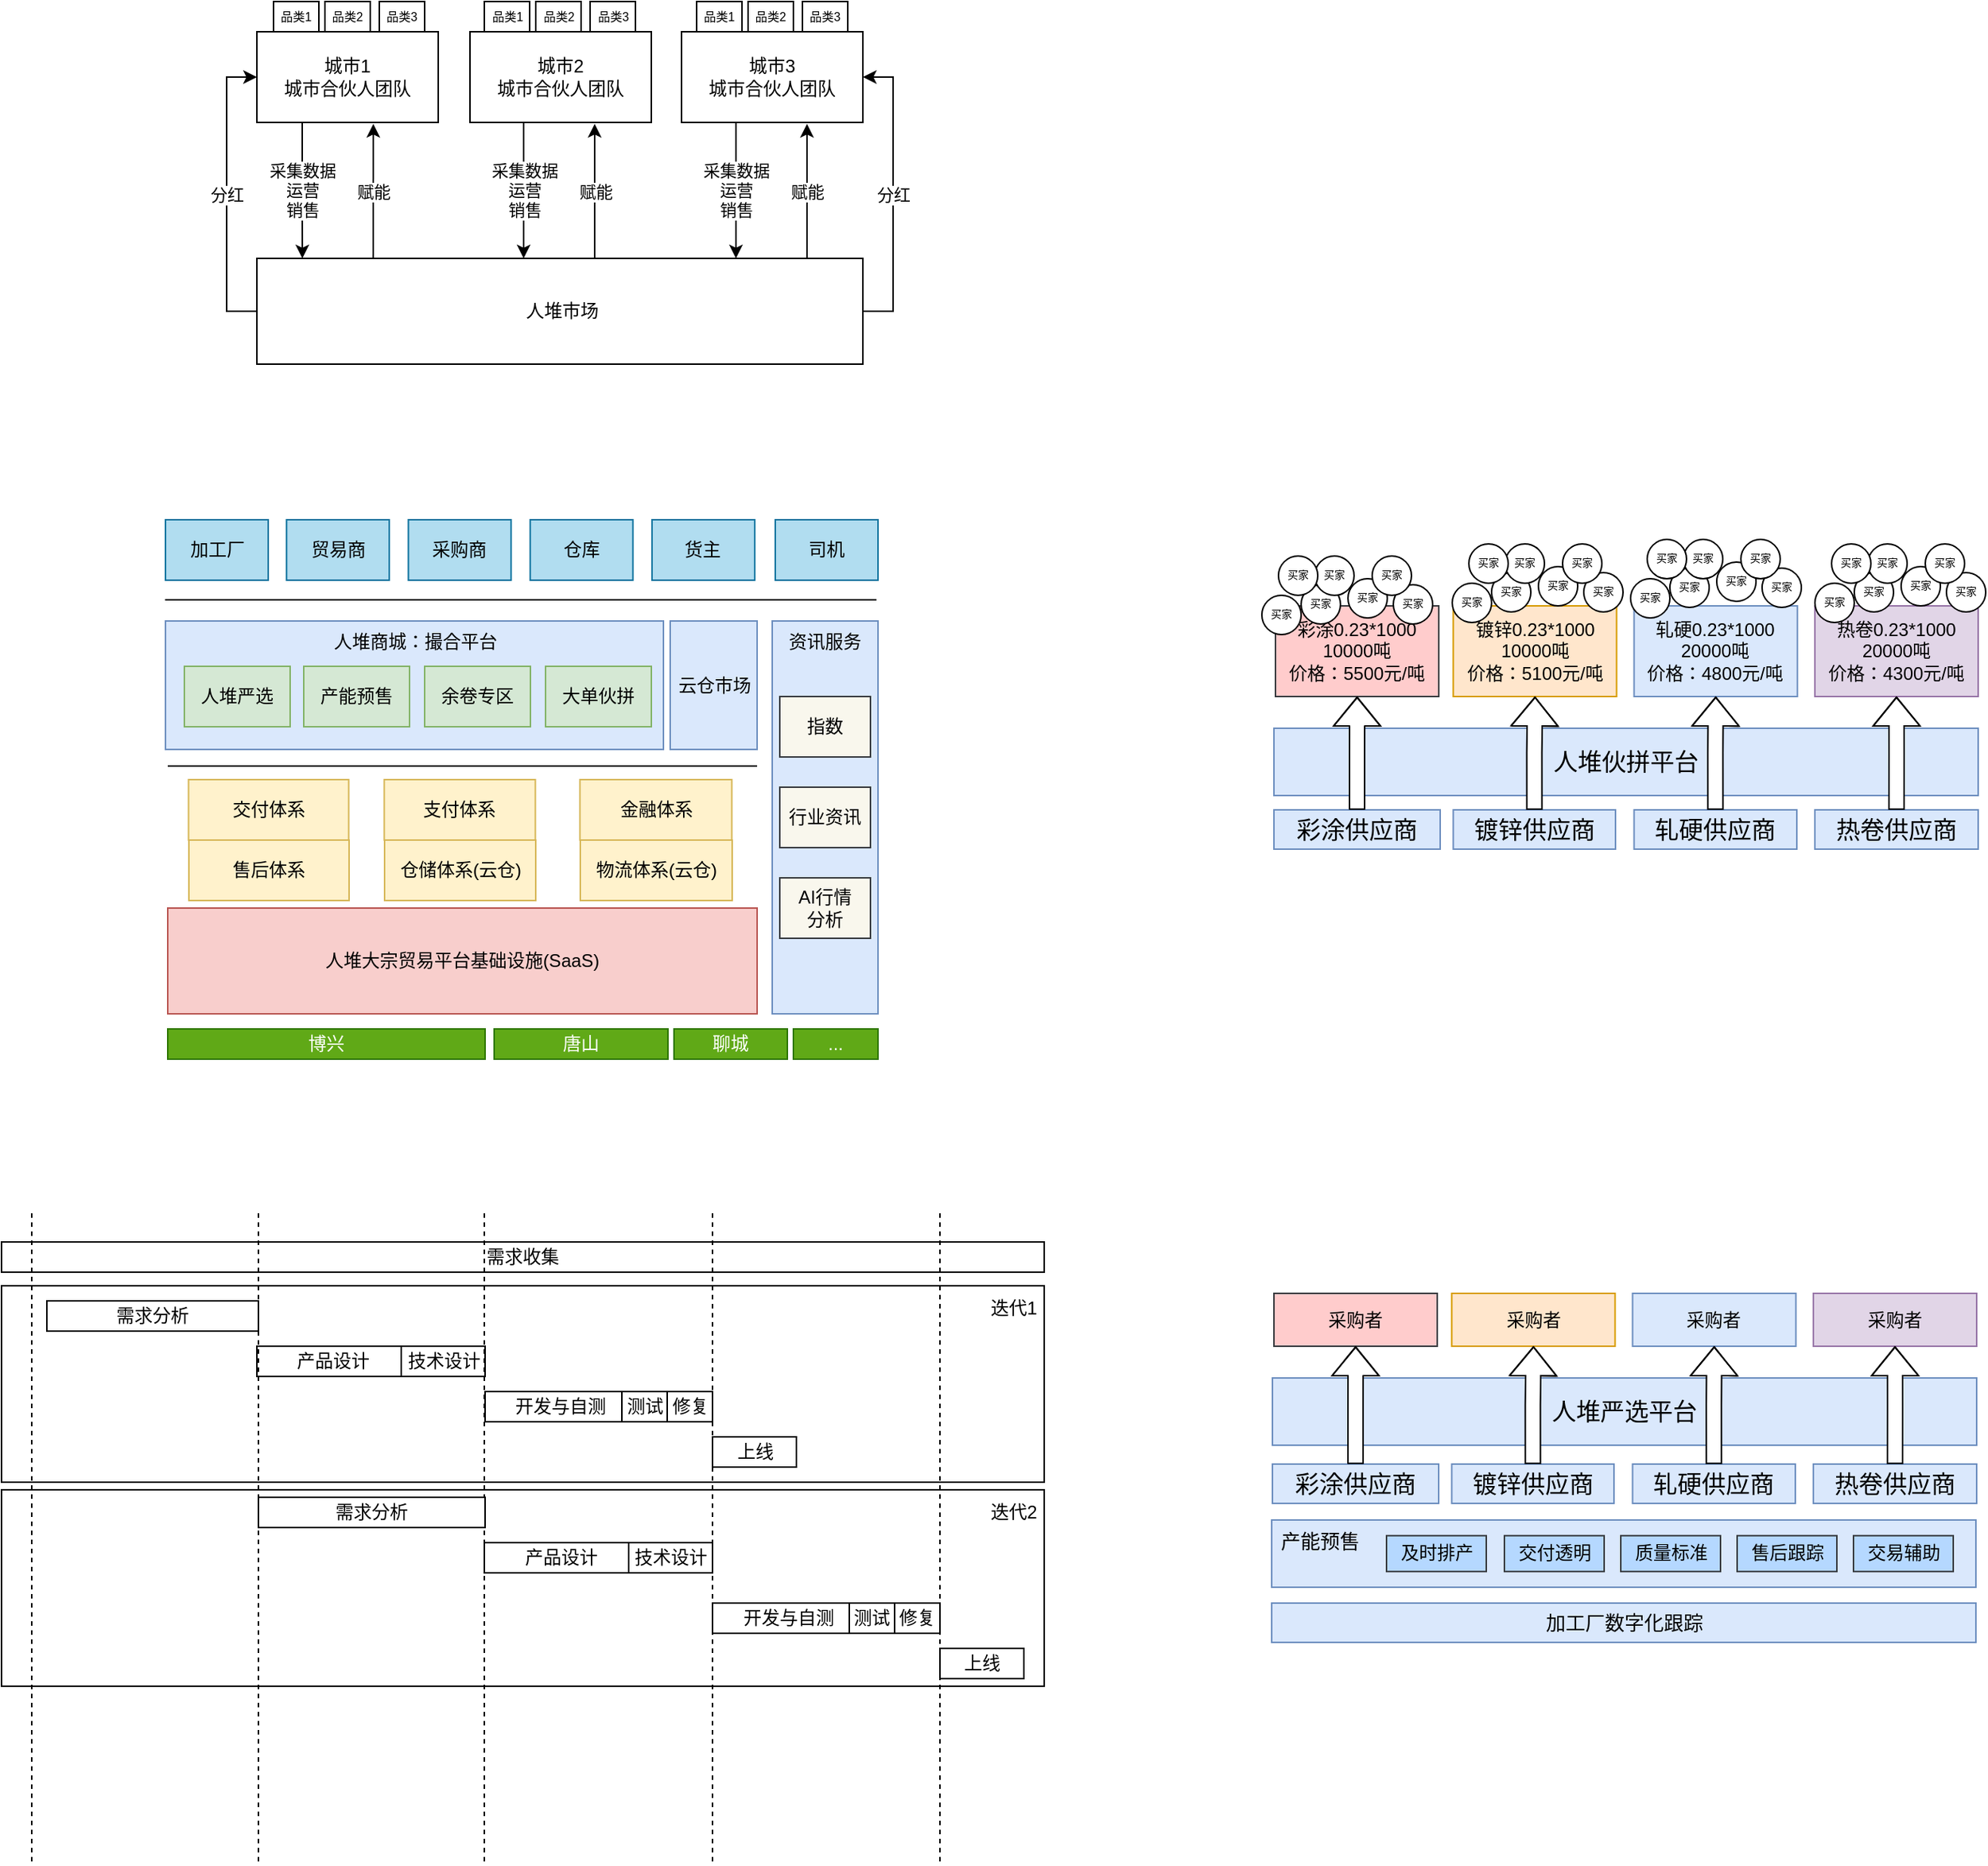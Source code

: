 <mxfile version="22.1.4" type="github">
  <diagram name="第 1 页" id="o3PVMyQYU3f04DB7Cl9n">
    <mxGraphModel dx="586" dy="386" grid="0" gridSize="10" guides="1" tooltips="1" connect="1" arrows="1" fold="1" page="1" pageScale="1" pageWidth="827" pageHeight="1169" math="0" shadow="0">
      <root>
        <mxCell id="0" />
        <mxCell id="1" parent="0" />
        <mxCell id="vTWUh_w_JrEUObplxuor-55" value="" style="group" parent="1" vertex="1" connectable="0">
          <mxGeometry x="30" y="1055" width="700" height="130" as="geometry" />
        </mxCell>
        <mxCell id="vTWUh_w_JrEUObplxuor-56" value="" style="rounded=0;whiteSpace=wrap;html=1;shadow=0;" parent="vTWUh_w_JrEUObplxuor-55" vertex="1">
          <mxGeometry width="690" height="130" as="geometry" />
        </mxCell>
        <mxCell id="vTWUh_w_JrEUObplxuor-57" value="迭代2" style="text;html=1;strokeColor=none;fillColor=none;align=center;verticalAlign=middle;whiteSpace=wrap;rounded=0;" parent="vTWUh_w_JrEUObplxuor-55" vertex="1">
          <mxGeometry x="640" width="60" height="30" as="geometry" />
        </mxCell>
        <mxCell id="vTWUh_w_JrEUObplxuor-50" value="" style="group" parent="1" vertex="1" connectable="0">
          <mxGeometry x="30" y="920" width="700" height="130" as="geometry" />
        </mxCell>
        <mxCell id="vTWUh_w_JrEUObplxuor-48" value="" style="rounded=0;whiteSpace=wrap;html=1;shadow=0;" parent="vTWUh_w_JrEUObplxuor-50" vertex="1">
          <mxGeometry width="690" height="130" as="geometry" />
        </mxCell>
        <mxCell id="vTWUh_w_JrEUObplxuor-49" value="迭代1" style="text;html=1;strokeColor=none;fillColor=none;align=center;verticalAlign=middle;whiteSpace=wrap;rounded=0;" parent="vTWUh_w_JrEUObplxuor-50" vertex="1">
          <mxGeometry x="640" width="60" height="30" as="geometry" />
        </mxCell>
        <mxCell id="vTWUh_w_JrEUObplxuor-17" value="人堆商城：撮合平台" style="rounded=0;whiteSpace=wrap;html=1;verticalAlign=top;fillColor=#dae8fc;strokeColor=#6c8ebf;" parent="1" vertex="1">
          <mxGeometry x="138.5" y="480" width="329.5" height="85" as="geometry" />
        </mxCell>
        <mxCell id="vW-7oB2XDiz9553LDADk-12" value="分红" style="edgeStyle=orthogonalEdgeStyle;rounded=0;orthogonalLoop=1;jettySize=auto;html=1;exitX=1;exitY=0.5;exitDx=0;exitDy=0;entryX=1;entryY=0.5;entryDx=0;entryDy=0;" parent="1" source="vW-7oB2XDiz9553LDADk-1" target="vW-7oB2XDiz9553LDADk-4" edge="1">
          <mxGeometry relative="1" as="geometry" />
        </mxCell>
        <mxCell id="vW-7oB2XDiz9553LDADk-13" value="分红" style="edgeStyle=orthogonalEdgeStyle;rounded=0;orthogonalLoop=1;jettySize=auto;html=1;exitX=0;exitY=0.5;exitDx=0;exitDy=0;entryX=0;entryY=0.5;entryDx=0;entryDy=0;" parent="1" source="vW-7oB2XDiz9553LDADk-1" target="vW-7oB2XDiz9553LDADk-2" edge="1">
          <mxGeometry relative="1" as="geometry" />
        </mxCell>
        <mxCell id="vW-7oB2XDiz9553LDADk-1" value="&amp;nbsp;人堆市场" style="rounded=0;whiteSpace=wrap;html=1;" parent="1" vertex="1">
          <mxGeometry x="199" y="240" width="401" height="70" as="geometry" />
        </mxCell>
        <mxCell id="vW-7oB2XDiz9553LDADk-2" value="城市1&lt;br&gt;城市合伙人团队" style="rounded=0;whiteSpace=wrap;html=1;" parent="1" vertex="1">
          <mxGeometry x="199" y="90" width="120" height="60" as="geometry" />
        </mxCell>
        <mxCell id="vW-7oB2XDiz9553LDADk-3" value="城市2&lt;br&gt;城市合伙人团队" style="rounded=0;whiteSpace=wrap;html=1;" parent="1" vertex="1">
          <mxGeometry x="340" y="90" width="120" height="60" as="geometry" />
        </mxCell>
        <mxCell id="vW-7oB2XDiz9553LDADk-4" value="城市3&lt;br&gt;城市合伙人团队" style="rounded=0;whiteSpace=wrap;html=1;" parent="1" vertex="1">
          <mxGeometry x="480" y="90" width="120" height="60" as="geometry" />
        </mxCell>
        <mxCell id="vW-7oB2XDiz9553LDADk-5" value="采集数据&lt;br&gt;运营&lt;br&gt;销售" style="edgeStyle=orthogonalEdgeStyle;rounded=0;orthogonalLoop=1;jettySize=auto;html=1;exitX=0.25;exitY=1;exitDx=0;exitDy=0;entryX=0.075;entryY=0;entryDx=0;entryDy=0;entryPerimeter=0;" parent="1" source="vW-7oB2XDiz9553LDADk-2" target="vW-7oB2XDiz9553LDADk-1" edge="1">
          <mxGeometry relative="1" as="geometry" />
        </mxCell>
        <mxCell id="vW-7oB2XDiz9553LDADk-7" value="赋能" style="edgeStyle=orthogonalEdgeStyle;rounded=0;orthogonalLoop=1;jettySize=auto;html=1;exitX=0.192;exitY=0;exitDx=0;exitDy=0;entryX=0.642;entryY=1.017;entryDx=0;entryDy=0;entryPerimeter=0;exitPerimeter=0;" parent="1" source="vW-7oB2XDiz9553LDADk-1" target="vW-7oB2XDiz9553LDADk-2" edge="1">
          <mxGeometry relative="1" as="geometry" />
        </mxCell>
        <mxCell id="vW-7oB2XDiz9553LDADk-8" value="赋能" style="edgeStyle=orthogonalEdgeStyle;rounded=0;orthogonalLoop=1;jettySize=auto;html=1;exitX=0.192;exitY=0;exitDx=0;exitDy=0;entryX=0.642;entryY=1.017;entryDx=0;entryDy=0;entryPerimeter=0;exitPerimeter=0;" parent="1" edge="1">
          <mxGeometry relative="1" as="geometry">
            <mxPoint x="422.5" y="240" as="sourcePoint" />
            <mxPoint x="422.5" y="151" as="targetPoint" />
          </mxGeometry>
        </mxCell>
        <mxCell id="vW-7oB2XDiz9553LDADk-9" value="采集数据&lt;br&gt;运营&lt;br&gt;销售" style="edgeStyle=orthogonalEdgeStyle;rounded=0;orthogonalLoop=1;jettySize=auto;html=1;exitX=0.25;exitY=1;exitDx=0;exitDy=0;entryX=0.075;entryY=0;entryDx=0;entryDy=0;entryPerimeter=0;" parent="1" edge="1">
          <mxGeometry relative="1" as="geometry">
            <mxPoint x="375.5" y="150" as="sourcePoint" />
            <mxPoint x="375.5" y="240" as="targetPoint" />
          </mxGeometry>
        </mxCell>
        <mxCell id="vW-7oB2XDiz9553LDADk-10" value="赋能" style="edgeStyle=orthogonalEdgeStyle;rounded=0;orthogonalLoop=1;jettySize=auto;html=1;exitX=0.192;exitY=0;exitDx=0;exitDy=0;entryX=0.642;entryY=1.017;entryDx=0;entryDy=0;entryPerimeter=0;exitPerimeter=0;" parent="1" edge="1">
          <mxGeometry relative="1" as="geometry">
            <mxPoint x="563" y="240" as="sourcePoint" />
            <mxPoint x="563" y="151" as="targetPoint" />
          </mxGeometry>
        </mxCell>
        <mxCell id="vW-7oB2XDiz9553LDADk-11" value="采集数据&lt;br&gt;运营&lt;br&gt;销售" style="edgeStyle=orthogonalEdgeStyle;rounded=0;orthogonalLoop=1;jettySize=auto;html=1;exitX=0.25;exitY=1;exitDx=0;exitDy=0;entryX=0.075;entryY=0;entryDx=0;entryDy=0;entryPerimeter=0;" parent="1" edge="1">
          <mxGeometry relative="1" as="geometry">
            <mxPoint x="516" y="150" as="sourcePoint" />
            <mxPoint x="516" y="240" as="targetPoint" />
          </mxGeometry>
        </mxCell>
        <mxCell id="vW-7oB2XDiz9553LDADk-14" value="品类1" style="rounded=0;whiteSpace=wrap;html=1;fontSize=8;" parent="1" vertex="1">
          <mxGeometry x="210" y="70" width="30" height="20" as="geometry" />
        </mxCell>
        <mxCell id="vW-7oB2XDiz9553LDADk-15" value="品类2" style="rounded=0;whiteSpace=wrap;html=1;fontSize=8;" parent="1" vertex="1">
          <mxGeometry x="244" y="70" width="30" height="20" as="geometry" />
        </mxCell>
        <mxCell id="vW-7oB2XDiz9553LDADk-16" value="品类3" style="rounded=0;whiteSpace=wrap;html=1;fontSize=8;" parent="1" vertex="1">
          <mxGeometry x="280" y="70" width="30" height="20" as="geometry" />
        </mxCell>
        <mxCell id="vW-7oB2XDiz9553LDADk-17" value="品类1" style="rounded=0;whiteSpace=wrap;html=1;fontSize=8;" parent="1" vertex="1">
          <mxGeometry x="349.5" y="70" width="30" height="20" as="geometry" />
        </mxCell>
        <mxCell id="vW-7oB2XDiz9553LDADk-18" value="品类2" style="rounded=0;whiteSpace=wrap;html=1;fontSize=8;" parent="1" vertex="1">
          <mxGeometry x="383.5" y="70" width="30" height="20" as="geometry" />
        </mxCell>
        <mxCell id="vW-7oB2XDiz9553LDADk-19" value="品类3" style="rounded=0;whiteSpace=wrap;html=1;fontSize=8;" parent="1" vertex="1">
          <mxGeometry x="419.5" y="70" width="30" height="20" as="geometry" />
        </mxCell>
        <mxCell id="vW-7oB2XDiz9553LDADk-20" value="品类1" style="rounded=0;whiteSpace=wrap;html=1;fontSize=8;" parent="1" vertex="1">
          <mxGeometry x="490" y="70" width="30" height="20" as="geometry" />
        </mxCell>
        <mxCell id="vW-7oB2XDiz9553LDADk-21" value="品类2" style="rounded=0;whiteSpace=wrap;html=1;fontSize=8;" parent="1" vertex="1">
          <mxGeometry x="524" y="70" width="30" height="20" as="geometry" />
        </mxCell>
        <mxCell id="vW-7oB2XDiz9553LDADk-22" value="品类3" style="rounded=0;whiteSpace=wrap;html=1;fontSize=8;" parent="1" vertex="1">
          <mxGeometry x="560" y="70" width="30" height="20" as="geometry" />
        </mxCell>
        <mxCell id="vTWUh_w_JrEUObplxuor-2" value="人堆大宗贸易平台基础设施(SaaS)" style="rounded=0;whiteSpace=wrap;html=1;fillColor=#f8cecc;strokeColor=#b85450;" parent="1" vertex="1">
          <mxGeometry x="140" y="670" width="390" height="70" as="geometry" />
        </mxCell>
        <mxCell id="vTWUh_w_JrEUObplxuor-3" value="售后体系" style="rounded=0;whiteSpace=wrap;html=1;fillColor=#fff2cc;strokeColor=#d6b656;" parent="1" vertex="1">
          <mxGeometry x="154" y="625" width="106" height="40" as="geometry" />
        </mxCell>
        <mxCell id="vTWUh_w_JrEUObplxuor-5" value="仓储体系(云仓)" style="rounded=0;whiteSpace=wrap;html=1;fillColor=#fff2cc;strokeColor=#d6b656;" parent="1" vertex="1">
          <mxGeometry x="283.5" y="625" width="100" height="40" as="geometry" />
        </mxCell>
        <mxCell id="vTWUh_w_JrEUObplxuor-6" value="物流体系(云仓)" style="rounded=0;whiteSpace=wrap;html=1;fillColor=#fff2cc;strokeColor=#d6b656;" parent="1" vertex="1">
          <mxGeometry x="413" y="625" width="100.5" height="40" as="geometry" />
        </mxCell>
        <mxCell id="vTWUh_w_JrEUObplxuor-7" value="交付体系" style="rounded=0;whiteSpace=wrap;html=1;fillColor=#fff2cc;strokeColor=#d6b656;" parent="1" vertex="1">
          <mxGeometry x="153.75" y="585" width="106" height="40" as="geometry" />
        </mxCell>
        <mxCell id="vTWUh_w_JrEUObplxuor-8" value="支付体系" style="rounded=0;whiteSpace=wrap;html=1;fillColor=#fff2cc;strokeColor=#d6b656;" parent="1" vertex="1">
          <mxGeometry x="283.25" y="585" width="100" height="40" as="geometry" />
        </mxCell>
        <mxCell id="vTWUh_w_JrEUObplxuor-9" value="金融体系" style="rounded=0;whiteSpace=wrap;html=1;fillColor=#fff2cc;strokeColor=#d6b656;" parent="1" vertex="1">
          <mxGeometry x="412.75" y="585" width="100.5" height="40" as="geometry" />
        </mxCell>
        <mxCell id="vTWUh_w_JrEUObplxuor-10" value="" style="endArrow=none;html=1;rounded=0;" parent="1" edge="1">
          <mxGeometry width="50" height="50" relative="1" as="geometry">
            <mxPoint x="140" y="576" as="sourcePoint" />
            <mxPoint x="530" y="576" as="targetPoint" />
          </mxGeometry>
        </mxCell>
        <mxCell id="vTWUh_w_JrEUObplxuor-13" value="人堆严选" style="rounded=0;whiteSpace=wrap;html=1;fillColor=#d5e8d4;strokeColor=#82b366;" parent="1" vertex="1">
          <mxGeometry x="151" y="510" width="70" height="40" as="geometry" />
        </mxCell>
        <mxCell id="vTWUh_w_JrEUObplxuor-14" value="产能预售" style="rounded=0;whiteSpace=wrap;html=1;fillColor=#d5e8d4;strokeColor=#82b366;" parent="1" vertex="1">
          <mxGeometry x="230" y="510" width="70" height="40" as="geometry" />
        </mxCell>
        <mxCell id="vTWUh_w_JrEUObplxuor-15" value="余卷专区" style="rounded=0;whiteSpace=wrap;html=1;fillColor=#d5e8d4;strokeColor=#82b366;" parent="1" vertex="1">
          <mxGeometry x="310" y="510" width="70" height="40" as="geometry" />
        </mxCell>
        <mxCell id="vTWUh_w_JrEUObplxuor-16" value="大单伙拼" style="rounded=0;whiteSpace=wrap;html=1;fillColor=#d5e8d4;strokeColor=#82b366;" parent="1" vertex="1">
          <mxGeometry x="390" y="510" width="70" height="40" as="geometry" />
        </mxCell>
        <mxCell id="vTWUh_w_JrEUObplxuor-18" value="资讯服务" style="rounded=0;whiteSpace=wrap;html=1;verticalAlign=top;fillColor=#dae8fc;strokeColor=#6c8ebf;" parent="1" vertex="1">
          <mxGeometry x="540" y="480" width="70" height="260" as="geometry" />
        </mxCell>
        <mxCell id="vTWUh_w_JrEUObplxuor-19" value="指数" style="rounded=0;whiteSpace=wrap;html=1;fillColor=#f9f7ed;strokeColor=#36393d;" parent="1" vertex="1">
          <mxGeometry x="545" y="530" width="60" height="40" as="geometry" />
        </mxCell>
        <mxCell id="vTWUh_w_JrEUObplxuor-20" value="行业资讯" style="rounded=0;whiteSpace=wrap;html=1;fillColor=#f9f7ed;strokeColor=#36393d;" parent="1" vertex="1">
          <mxGeometry x="545" y="590" width="60" height="40" as="geometry" />
        </mxCell>
        <mxCell id="vTWUh_w_JrEUObplxuor-21" value="AI行情&lt;br&gt;分析" style="rounded=0;whiteSpace=wrap;html=1;fillColor=#f9f7ed;strokeColor=#36393d;" parent="1" vertex="1">
          <mxGeometry x="545" y="650" width="60" height="40" as="geometry" />
        </mxCell>
        <mxCell id="vTWUh_w_JrEUObplxuor-22" value="需求收集" style="rounded=0;whiteSpace=wrap;html=1;" parent="1" vertex="1">
          <mxGeometry x="30" y="891" width="690" height="20" as="geometry" />
        </mxCell>
        <mxCell id="vTWUh_w_JrEUObplxuor-23" value="需求分析" style="rounded=0;whiteSpace=wrap;html=1;" parent="1" vertex="1">
          <mxGeometry x="60" y="930" width="140" height="20" as="geometry" />
        </mxCell>
        <mxCell id="vTWUh_w_JrEUObplxuor-24" value="产品设计" style="rounded=0;whiteSpace=wrap;html=1;" parent="1" vertex="1">
          <mxGeometry x="199" y="960" width="101" height="20" as="geometry" />
        </mxCell>
        <mxCell id="vTWUh_w_JrEUObplxuor-25" value="技术设计" style="rounded=0;whiteSpace=wrap;html=1;" parent="1" vertex="1">
          <mxGeometry x="294.5" y="960" width="55.5" height="20" as="geometry" />
        </mxCell>
        <mxCell id="vTWUh_w_JrEUObplxuor-27" value="开发与自测" style="rounded=0;whiteSpace=wrap;html=1;" parent="1" vertex="1">
          <mxGeometry x="350" y="990" width="100" height="20" as="geometry" />
        </mxCell>
        <mxCell id="vTWUh_w_JrEUObplxuor-28" value="测试" style="rounded=0;whiteSpace=wrap;html=1;" parent="1" vertex="1">
          <mxGeometry x="440.5" y="990" width="30" height="20" as="geometry" />
        </mxCell>
        <mxCell id="vTWUh_w_JrEUObplxuor-29" value="修复" style="rounded=0;whiteSpace=wrap;html=1;" parent="1" vertex="1">
          <mxGeometry x="470.5" y="990" width="30" height="20" as="geometry" />
        </mxCell>
        <mxCell id="vTWUh_w_JrEUObplxuor-30" value="上线" style="rounded=0;whiteSpace=wrap;html=1;" parent="1" vertex="1">
          <mxGeometry x="500.5" y="1020" width="55.5" height="20" as="geometry" />
        </mxCell>
        <mxCell id="vTWUh_w_JrEUObplxuor-32" value="" style="endArrow=none;dashed=1;html=1;rounded=0;" parent="1" edge="1">
          <mxGeometry width="50" height="50" relative="1" as="geometry">
            <mxPoint x="50" y="1301.01" as="sourcePoint" />
            <mxPoint x="50" y="870" as="targetPoint" />
          </mxGeometry>
        </mxCell>
        <mxCell id="vTWUh_w_JrEUObplxuor-33" value="" style="endArrow=none;dashed=1;html=1;rounded=0;" parent="1" edge="1">
          <mxGeometry width="50" height="50" relative="1" as="geometry">
            <mxPoint x="200" y="1301.01" as="sourcePoint" />
            <mxPoint x="200" y="870" as="targetPoint" />
          </mxGeometry>
        </mxCell>
        <mxCell id="vTWUh_w_JrEUObplxuor-34" value="" style="endArrow=none;dashed=1;html=1;rounded=0;" parent="1" edge="1">
          <mxGeometry width="50" height="50" relative="1" as="geometry">
            <mxPoint x="349.5" y="1301.01" as="sourcePoint" />
            <mxPoint x="349.5" y="870" as="targetPoint" />
          </mxGeometry>
        </mxCell>
        <mxCell id="vTWUh_w_JrEUObplxuor-35" value="" style="endArrow=none;dashed=1;html=1;rounded=0;" parent="1" edge="1">
          <mxGeometry width="50" height="50" relative="1" as="geometry">
            <mxPoint x="500.5" y="1301.01" as="sourcePoint" />
            <mxPoint x="500.5" y="870" as="targetPoint" />
          </mxGeometry>
        </mxCell>
        <mxCell id="vTWUh_w_JrEUObplxuor-37" value="" style="endArrow=none;dashed=1;html=1;rounded=0;" parent="1" edge="1">
          <mxGeometry width="50" height="50" relative="1" as="geometry">
            <mxPoint x="651" y="1301.01" as="sourcePoint" />
            <mxPoint x="651" y="870" as="targetPoint" />
          </mxGeometry>
        </mxCell>
        <mxCell id="vTWUh_w_JrEUObplxuor-38" value="需求分析" style="rounded=0;whiteSpace=wrap;html=1;" parent="1" vertex="1">
          <mxGeometry x="200" y="1060" width="150" height="20" as="geometry" />
        </mxCell>
        <mxCell id="vTWUh_w_JrEUObplxuor-39" value="产品设计" style="rounded=0;whiteSpace=wrap;html=1;" parent="1" vertex="1">
          <mxGeometry x="349.5" y="1090" width="101" height="20" as="geometry" />
        </mxCell>
        <mxCell id="vTWUh_w_JrEUObplxuor-40" value="技术设计" style="rounded=0;whiteSpace=wrap;html=1;" parent="1" vertex="1">
          <mxGeometry x="445" y="1090" width="55.5" height="20" as="geometry" />
        </mxCell>
        <mxCell id="vTWUh_w_JrEUObplxuor-43" value="开发与自测" style="rounded=0;whiteSpace=wrap;html=1;" parent="1" vertex="1">
          <mxGeometry x="500.5" y="1130" width="100" height="20" as="geometry" />
        </mxCell>
        <mxCell id="vTWUh_w_JrEUObplxuor-44" value="测试" style="rounded=0;whiteSpace=wrap;html=1;" parent="1" vertex="1">
          <mxGeometry x="591" y="1130" width="30" height="20" as="geometry" />
        </mxCell>
        <mxCell id="vTWUh_w_JrEUObplxuor-45" value="修复" style="rounded=0;whiteSpace=wrap;html=1;" parent="1" vertex="1">
          <mxGeometry x="621" y="1130" width="30" height="20" as="geometry" />
        </mxCell>
        <mxCell id="vTWUh_w_JrEUObplxuor-46" value="上线" style="rounded=0;whiteSpace=wrap;html=1;" parent="1" vertex="1">
          <mxGeometry x="651" y="1160" width="55.5" height="20" as="geometry" />
        </mxCell>
        <mxCell id="Pczg0g6Z7x-HMyvvta3b-1" value="博兴" style="rounded=0;whiteSpace=wrap;html=1;fillColor=#60a917;strokeColor=#2D7600;fontColor=#ffffff;" vertex="1" parent="1">
          <mxGeometry x="140" y="750" width="210" height="20" as="geometry" />
        </mxCell>
        <mxCell id="Pczg0g6Z7x-HMyvvta3b-2" value="唐山" style="rounded=0;whiteSpace=wrap;html=1;fillColor=#60a917;strokeColor=#2D7600;fontColor=#ffffff;" vertex="1" parent="1">
          <mxGeometry x="356" y="750" width="115" height="20" as="geometry" />
        </mxCell>
        <mxCell id="Pczg0g6Z7x-HMyvvta3b-3" value="聊城" style="rounded=0;whiteSpace=wrap;html=1;fillColor=#60a917;strokeColor=#2D7600;fontColor=#ffffff;" vertex="1" parent="1">
          <mxGeometry x="475" y="750" width="75" height="20" as="geometry" />
        </mxCell>
        <mxCell id="Pczg0g6Z7x-HMyvvta3b-4" value="..." style="rounded=0;whiteSpace=wrap;html=1;fillColor=#60a917;strokeColor=#2D7600;fontColor=#ffffff;" vertex="1" parent="1">
          <mxGeometry x="554" y="750" width="56" height="20" as="geometry" />
        </mxCell>
        <mxCell id="Pczg0g6Z7x-HMyvvta3b-69" value="" style="group" vertex="1" connectable="0" parent="1">
          <mxGeometry x="864" y="426" width="479" height="205" as="geometry" />
        </mxCell>
        <mxCell id="Pczg0g6Z7x-HMyvvta3b-5" value="人堆伙拼平台" style="rounded=0;whiteSpace=wrap;html=1;verticalAlign=middle;fillColor=#dae8fc;strokeColor=#6c8ebf;fontSize=16;" vertex="1" parent="Pczg0g6Z7x-HMyvvta3b-69">
          <mxGeometry x="8" y="125" width="466" height="44.5" as="geometry" />
        </mxCell>
        <mxCell id="Pczg0g6Z7x-HMyvvta3b-10" value="" style="group" vertex="1" connectable="0" parent="Pczg0g6Z7x-HMyvvta3b-69">
          <mxGeometry x="8" y="179" width="467" height="26" as="geometry" />
        </mxCell>
        <mxCell id="Pczg0g6Z7x-HMyvvta3b-6" value="彩涂供应商" style="rounded=0;whiteSpace=wrap;html=1;verticalAlign=middle;fillColor=#dae8fc;strokeColor=#6c8ebf;fontSize=16;" vertex="1" parent="Pczg0g6Z7x-HMyvvta3b-10">
          <mxGeometry width="110" height="26" as="geometry" />
        </mxCell>
        <mxCell id="Pczg0g6Z7x-HMyvvta3b-7" value="镀锌供应商" style="rounded=0;whiteSpace=wrap;html=1;verticalAlign=middle;fillColor=#dae8fc;strokeColor=#6c8ebf;fontSize=16;" vertex="1" parent="Pczg0g6Z7x-HMyvvta3b-10">
          <mxGeometry x="118.66" width="107.34" height="26" as="geometry" />
        </mxCell>
        <mxCell id="Pczg0g6Z7x-HMyvvta3b-8" value="轧硬供应商" style="rounded=0;whiteSpace=wrap;html=1;verticalAlign=middle;fillColor=#dae8fc;strokeColor=#6c8ebf;fontSize=16;" vertex="1" parent="Pczg0g6Z7x-HMyvvta3b-10">
          <mxGeometry x="238.29" width="107.71" height="26" as="geometry" />
        </mxCell>
        <mxCell id="Pczg0g6Z7x-HMyvvta3b-9" value="热卷供应商" style="rounded=0;whiteSpace=wrap;html=1;verticalAlign=middle;fillColor=#dae8fc;strokeColor=#6c8ebf;fontSize=16;" vertex="1" parent="Pczg0g6Z7x-HMyvvta3b-10">
          <mxGeometry x="357.92" width="108.08" height="26" as="geometry" />
        </mxCell>
        <mxCell id="Pczg0g6Z7x-HMyvvta3b-16" value="" style="group" vertex="1" connectable="0" parent="Pczg0g6Z7x-HMyvvta3b-69">
          <mxGeometry x="9" y="44" width="465" height="60" as="geometry" />
        </mxCell>
        <mxCell id="Pczg0g6Z7x-HMyvvta3b-11" value="镀锌0.23*1000&lt;br&gt;10000吨&lt;br&gt;价格：5100元/吨" style="rounded=0;whiteSpace=wrap;html=1;fillColor=#ffe6cc;strokeColor=#d79b00;" vertex="1" parent="Pczg0g6Z7x-HMyvvta3b-16">
          <mxGeometry x="117.662" width="108.077" height="60" as="geometry" />
        </mxCell>
        <mxCell id="Pczg0g6Z7x-HMyvvta3b-12" value="轧硬0.23*1000&lt;br&gt;20000吨&lt;br&gt;价格：4800元/吨" style="rounded=0;whiteSpace=wrap;html=1;fillColor=#dae8fc;strokeColor=#6c8ebf;" vertex="1" parent="Pczg0g6Z7x-HMyvvta3b-16">
          <mxGeometry x="237.292" width="108.077" height="60" as="geometry" />
        </mxCell>
        <mxCell id="Pczg0g6Z7x-HMyvvta3b-13" value="热卷0.23*1000&lt;br&gt;20000吨&lt;br&gt;价格：4300元/吨" style="rounded=0;whiteSpace=wrap;html=1;fillColor=#e1d5e7;strokeColor=#9673a6;" vertex="1" parent="Pczg0g6Z7x-HMyvvta3b-16">
          <mxGeometry x="356.923" width="108.077" height="60" as="geometry" />
        </mxCell>
        <mxCell id="Pczg0g6Z7x-HMyvvta3b-15" value="彩涂0.23*1000&lt;br&gt;10000吨&lt;br&gt;价格：5500元/吨" style="rounded=0;whiteSpace=wrap;html=1;fillColor=#ffcccc;strokeColor=#36393d;" vertex="1" parent="Pczg0g6Z7x-HMyvvta3b-16">
          <mxGeometry width="108.077" height="60" as="geometry" />
        </mxCell>
        <mxCell id="Pczg0g6Z7x-HMyvvta3b-17" style="edgeStyle=orthogonalEdgeStyle;rounded=1;orthogonalLoop=1;jettySize=auto;html=1;exitX=0.5;exitY=0;exitDx=0;exitDy=0;shape=flexArrow;fillColor=default;" edge="1" parent="Pczg0g6Z7x-HMyvvta3b-69" source="Pczg0g6Z7x-HMyvvta3b-6" target="Pczg0g6Z7x-HMyvvta3b-15">
          <mxGeometry relative="1" as="geometry" />
        </mxCell>
        <mxCell id="Pczg0g6Z7x-HMyvvta3b-18" style="edgeStyle=orthogonalEdgeStyle;rounded=0;orthogonalLoop=1;jettySize=auto;html=1;exitX=0.5;exitY=0;exitDx=0;exitDy=0;shape=flexArrow;fillColor=default;" edge="1" parent="Pczg0g6Z7x-HMyvvta3b-69" source="Pczg0g6Z7x-HMyvvta3b-7" target="Pczg0g6Z7x-HMyvvta3b-11">
          <mxGeometry relative="1" as="geometry" />
        </mxCell>
        <mxCell id="Pczg0g6Z7x-HMyvvta3b-19" style="edgeStyle=orthogonalEdgeStyle;rounded=0;orthogonalLoop=1;jettySize=auto;html=1;exitX=0.5;exitY=0;exitDx=0;exitDy=0;shape=flexArrow;fillColor=default;" edge="1" parent="Pczg0g6Z7x-HMyvvta3b-69" source="Pczg0g6Z7x-HMyvvta3b-8" target="Pczg0g6Z7x-HMyvvta3b-12">
          <mxGeometry relative="1" as="geometry" />
        </mxCell>
        <mxCell id="Pczg0g6Z7x-HMyvvta3b-20" style="edgeStyle=orthogonalEdgeStyle;rounded=0;orthogonalLoop=1;jettySize=auto;html=1;exitX=0.5;exitY=0;exitDx=0;exitDy=0;shape=flexArrow;fillColor=default;" edge="1" parent="Pczg0g6Z7x-HMyvvta3b-69" source="Pczg0g6Z7x-HMyvvta3b-9" target="Pczg0g6Z7x-HMyvvta3b-13">
          <mxGeometry relative="1" as="geometry" />
        </mxCell>
        <mxCell id="Pczg0g6Z7x-HMyvvta3b-28" value="" style="group" vertex="1" connectable="0" parent="Pczg0g6Z7x-HMyvvta3b-69">
          <mxGeometry y="11" width="113" height="52" as="geometry" />
        </mxCell>
        <mxCell id="Pczg0g6Z7x-HMyvvta3b-21" value="买家" style="ellipse;whiteSpace=wrap;html=1;aspect=fixed;fontSize=7;" vertex="1" parent="Pczg0g6Z7x-HMyvvta3b-28">
          <mxGeometry y="26" width="26" height="26" as="geometry" />
        </mxCell>
        <mxCell id="Pczg0g6Z7x-HMyvvta3b-23" value="买家" style="ellipse;whiteSpace=wrap;html=1;aspect=fixed;fontSize=7;" vertex="1" parent="Pczg0g6Z7x-HMyvvta3b-28">
          <mxGeometry x="26" y="19" width="26" height="26" as="geometry" />
        </mxCell>
        <mxCell id="Pczg0g6Z7x-HMyvvta3b-24" value="买家" style="ellipse;whiteSpace=wrap;html=1;aspect=fixed;fontSize=7;" vertex="1" parent="Pczg0g6Z7x-HMyvvta3b-28">
          <mxGeometry x="57" y="15" width="26" height="26" as="geometry" />
        </mxCell>
        <mxCell id="Pczg0g6Z7x-HMyvvta3b-25" value="买家" style="ellipse;whiteSpace=wrap;html=1;aspect=fixed;fontSize=7;" vertex="1" parent="Pczg0g6Z7x-HMyvvta3b-28">
          <mxGeometry x="35" width="26" height="26" as="geometry" />
        </mxCell>
        <mxCell id="Pczg0g6Z7x-HMyvvta3b-26" value="买家" style="ellipse;whiteSpace=wrap;html=1;aspect=fixed;fontSize=7;" vertex="1" parent="Pczg0g6Z7x-HMyvvta3b-28">
          <mxGeometry x="11" width="26" height="26" as="geometry" />
        </mxCell>
        <mxCell id="Pczg0g6Z7x-HMyvvta3b-22" value="买家" style="ellipse;whiteSpace=wrap;html=1;aspect=fixed;fontSize=7;" vertex="1" parent="Pczg0g6Z7x-HMyvvta3b-28">
          <mxGeometry x="87" y="19" width="26" height="26" as="geometry" />
        </mxCell>
        <mxCell id="Pczg0g6Z7x-HMyvvta3b-27" value="买家" style="ellipse;whiteSpace=wrap;html=1;aspect=fixed;fontSize=7;" vertex="1" parent="Pczg0g6Z7x-HMyvvta3b-28">
          <mxGeometry x="73" width="26" height="26" as="geometry" />
        </mxCell>
        <mxCell id="Pczg0g6Z7x-HMyvvta3b-45" value="" style="group" vertex="1" connectable="0" parent="Pczg0g6Z7x-HMyvvta3b-69">
          <mxGeometry x="126" y="3" width="113" height="52" as="geometry" />
        </mxCell>
        <mxCell id="Pczg0g6Z7x-HMyvvta3b-46" value="买家" style="ellipse;whiteSpace=wrap;html=1;aspect=fixed;fontSize=7;" vertex="1" parent="Pczg0g6Z7x-HMyvvta3b-45">
          <mxGeometry y="26" width="26" height="26" as="geometry" />
        </mxCell>
        <mxCell id="Pczg0g6Z7x-HMyvvta3b-47" value="买家" style="ellipse;whiteSpace=wrap;html=1;aspect=fixed;fontSize=7;" vertex="1" parent="Pczg0g6Z7x-HMyvvta3b-45">
          <mxGeometry x="26" y="19" width="26" height="26" as="geometry" />
        </mxCell>
        <mxCell id="Pczg0g6Z7x-HMyvvta3b-48" value="买家" style="ellipse;whiteSpace=wrap;html=1;aspect=fixed;fontSize=7;" vertex="1" parent="Pczg0g6Z7x-HMyvvta3b-45">
          <mxGeometry x="57" y="15" width="26" height="26" as="geometry" />
        </mxCell>
        <mxCell id="Pczg0g6Z7x-HMyvvta3b-49" value="买家" style="ellipse;whiteSpace=wrap;html=1;aspect=fixed;fontSize=7;" vertex="1" parent="Pczg0g6Z7x-HMyvvta3b-45">
          <mxGeometry x="35" width="26" height="26" as="geometry" />
        </mxCell>
        <mxCell id="Pczg0g6Z7x-HMyvvta3b-50" value="买家" style="ellipse;whiteSpace=wrap;html=1;aspect=fixed;fontSize=7;" vertex="1" parent="Pczg0g6Z7x-HMyvvta3b-45">
          <mxGeometry x="11" width="26" height="26" as="geometry" />
        </mxCell>
        <mxCell id="Pczg0g6Z7x-HMyvvta3b-51" value="买家" style="ellipse;whiteSpace=wrap;html=1;aspect=fixed;fontSize=7;" vertex="1" parent="Pczg0g6Z7x-HMyvvta3b-45">
          <mxGeometry x="87" y="19" width="26" height="26" as="geometry" />
        </mxCell>
        <mxCell id="Pczg0g6Z7x-HMyvvta3b-52" value="买家" style="ellipse;whiteSpace=wrap;html=1;aspect=fixed;fontSize=7;" vertex="1" parent="Pczg0g6Z7x-HMyvvta3b-45">
          <mxGeometry x="73" width="26" height="26" as="geometry" />
        </mxCell>
        <mxCell id="Pczg0g6Z7x-HMyvvta3b-53" value="" style="group" vertex="1" connectable="0" parent="Pczg0g6Z7x-HMyvvta3b-69">
          <mxGeometry x="244" width="113" height="52" as="geometry" />
        </mxCell>
        <mxCell id="Pczg0g6Z7x-HMyvvta3b-54" value="买家" style="ellipse;whiteSpace=wrap;html=1;aspect=fixed;fontSize=7;" vertex="1" parent="Pczg0g6Z7x-HMyvvta3b-53">
          <mxGeometry y="26" width="26" height="26" as="geometry" />
        </mxCell>
        <mxCell id="Pczg0g6Z7x-HMyvvta3b-55" value="买家" style="ellipse;whiteSpace=wrap;html=1;aspect=fixed;fontSize=7;" vertex="1" parent="Pczg0g6Z7x-HMyvvta3b-53">
          <mxGeometry x="26" y="19" width="26" height="26" as="geometry" />
        </mxCell>
        <mxCell id="Pczg0g6Z7x-HMyvvta3b-56" value="买家" style="ellipse;whiteSpace=wrap;html=1;aspect=fixed;fontSize=7;" vertex="1" parent="Pczg0g6Z7x-HMyvvta3b-53">
          <mxGeometry x="57" y="15" width="26" height="26" as="geometry" />
        </mxCell>
        <mxCell id="Pczg0g6Z7x-HMyvvta3b-57" value="买家" style="ellipse;whiteSpace=wrap;html=1;aspect=fixed;fontSize=7;" vertex="1" parent="Pczg0g6Z7x-HMyvvta3b-53">
          <mxGeometry x="35" width="26" height="26" as="geometry" />
        </mxCell>
        <mxCell id="Pczg0g6Z7x-HMyvvta3b-58" value="买家" style="ellipse;whiteSpace=wrap;html=1;aspect=fixed;fontSize=7;" vertex="1" parent="Pczg0g6Z7x-HMyvvta3b-53">
          <mxGeometry x="11" width="26" height="26" as="geometry" />
        </mxCell>
        <mxCell id="Pczg0g6Z7x-HMyvvta3b-59" value="买家" style="ellipse;whiteSpace=wrap;html=1;aspect=fixed;fontSize=7;" vertex="1" parent="Pczg0g6Z7x-HMyvvta3b-53">
          <mxGeometry x="87" y="19" width="26" height="26" as="geometry" />
        </mxCell>
        <mxCell id="Pczg0g6Z7x-HMyvvta3b-60" value="买家" style="ellipse;whiteSpace=wrap;html=1;aspect=fixed;fontSize=7;" vertex="1" parent="Pczg0g6Z7x-HMyvvta3b-53">
          <mxGeometry x="73" width="26" height="26" as="geometry" />
        </mxCell>
        <mxCell id="Pczg0g6Z7x-HMyvvta3b-61" value="" style="group" vertex="1" connectable="0" parent="Pczg0g6Z7x-HMyvvta3b-69">
          <mxGeometry x="366" y="3" width="113" height="52" as="geometry" />
        </mxCell>
        <mxCell id="Pczg0g6Z7x-HMyvvta3b-62" value="买家" style="ellipse;whiteSpace=wrap;html=1;aspect=fixed;fontSize=7;" vertex="1" parent="Pczg0g6Z7x-HMyvvta3b-61">
          <mxGeometry y="26" width="26" height="26" as="geometry" />
        </mxCell>
        <mxCell id="Pczg0g6Z7x-HMyvvta3b-63" value="买家" style="ellipse;whiteSpace=wrap;html=1;aspect=fixed;fontSize=7;" vertex="1" parent="Pczg0g6Z7x-HMyvvta3b-61">
          <mxGeometry x="26" y="19" width="26" height="26" as="geometry" />
        </mxCell>
        <mxCell id="Pczg0g6Z7x-HMyvvta3b-64" value="买家" style="ellipse;whiteSpace=wrap;html=1;aspect=fixed;fontSize=7;" vertex="1" parent="Pczg0g6Z7x-HMyvvta3b-61">
          <mxGeometry x="57" y="15" width="26" height="26" as="geometry" />
        </mxCell>
        <mxCell id="Pczg0g6Z7x-HMyvvta3b-65" value="买家" style="ellipse;whiteSpace=wrap;html=1;aspect=fixed;fontSize=7;" vertex="1" parent="Pczg0g6Z7x-HMyvvta3b-61">
          <mxGeometry x="35" width="26" height="26" as="geometry" />
        </mxCell>
        <mxCell id="Pczg0g6Z7x-HMyvvta3b-66" value="买家" style="ellipse;whiteSpace=wrap;html=1;aspect=fixed;fontSize=7;" vertex="1" parent="Pczg0g6Z7x-HMyvvta3b-61">
          <mxGeometry x="11" width="26" height="26" as="geometry" />
        </mxCell>
        <mxCell id="Pczg0g6Z7x-HMyvvta3b-67" value="买家" style="ellipse;whiteSpace=wrap;html=1;aspect=fixed;fontSize=7;" vertex="1" parent="Pczg0g6Z7x-HMyvvta3b-61">
          <mxGeometry x="87" y="19" width="26" height="26" as="geometry" />
        </mxCell>
        <mxCell id="Pczg0g6Z7x-HMyvvta3b-68" value="买家" style="ellipse;whiteSpace=wrap;html=1;aspect=fixed;fontSize=7;" vertex="1" parent="Pczg0g6Z7x-HMyvvta3b-61">
          <mxGeometry x="73" width="26" height="26" as="geometry" />
        </mxCell>
        <mxCell id="Pczg0g6Z7x-HMyvvta3b-72" value="人堆严选平台" style="rounded=0;whiteSpace=wrap;html=1;verticalAlign=middle;fillColor=#dae8fc;strokeColor=#6c8ebf;fontSize=16;" vertex="1" parent="1">
          <mxGeometry x="871" y="981" width="466" height="44.5" as="geometry" />
        </mxCell>
        <mxCell id="Pczg0g6Z7x-HMyvvta3b-73" value="" style="group" vertex="1" connectable="0" parent="1">
          <mxGeometry x="871" y="1038" width="467" height="26" as="geometry" />
        </mxCell>
        <mxCell id="Pczg0g6Z7x-HMyvvta3b-74" value="彩涂供应商" style="rounded=0;whiteSpace=wrap;html=1;verticalAlign=middle;fillColor=#dae8fc;strokeColor=#6c8ebf;fontSize=16;" vertex="1" parent="Pczg0g6Z7x-HMyvvta3b-73">
          <mxGeometry width="110" height="26" as="geometry" />
        </mxCell>
        <mxCell id="Pczg0g6Z7x-HMyvvta3b-75" value="镀锌供应商" style="rounded=0;whiteSpace=wrap;html=1;verticalAlign=middle;fillColor=#dae8fc;strokeColor=#6c8ebf;fontSize=16;" vertex="1" parent="Pczg0g6Z7x-HMyvvta3b-73">
          <mxGeometry x="118.66" width="107.34" height="26" as="geometry" />
        </mxCell>
        <mxCell id="Pczg0g6Z7x-HMyvvta3b-76" value="轧硬供应商" style="rounded=0;whiteSpace=wrap;html=1;verticalAlign=middle;fillColor=#dae8fc;strokeColor=#6c8ebf;fontSize=16;" vertex="1" parent="Pczg0g6Z7x-HMyvvta3b-73">
          <mxGeometry x="238.29" width="107.71" height="26" as="geometry" />
        </mxCell>
        <mxCell id="Pczg0g6Z7x-HMyvvta3b-77" value="热卷供应商" style="rounded=0;whiteSpace=wrap;html=1;verticalAlign=middle;fillColor=#dae8fc;strokeColor=#6c8ebf;fontSize=16;" vertex="1" parent="Pczg0g6Z7x-HMyvvta3b-73">
          <mxGeometry x="357.92" width="108.08" height="26" as="geometry" />
        </mxCell>
        <mxCell id="Pczg0g6Z7x-HMyvvta3b-78" value="" style="group" vertex="1" connectable="0" parent="1">
          <mxGeometry x="872" y="925" width="465" height="35" as="geometry" />
        </mxCell>
        <mxCell id="Pczg0g6Z7x-HMyvvta3b-79" value="采购者" style="rounded=0;whiteSpace=wrap;html=1;fillColor=#ffe6cc;strokeColor=#d79b00;" vertex="1" parent="Pczg0g6Z7x-HMyvvta3b-78">
          <mxGeometry x="117.662" width="108.077" height="35" as="geometry" />
        </mxCell>
        <mxCell id="Pczg0g6Z7x-HMyvvta3b-80" value="采购者" style="rounded=0;whiteSpace=wrap;html=1;fillColor=#dae8fc;strokeColor=#6c8ebf;" vertex="1" parent="Pczg0g6Z7x-HMyvvta3b-78">
          <mxGeometry x="237.292" width="108.077" height="35" as="geometry" />
        </mxCell>
        <mxCell id="Pczg0g6Z7x-HMyvvta3b-81" value="采购者" style="rounded=0;whiteSpace=wrap;html=1;fillColor=#e1d5e7;strokeColor=#9673a6;" vertex="1" parent="Pczg0g6Z7x-HMyvvta3b-78">
          <mxGeometry x="356.923" width="108.077" height="35" as="geometry" />
        </mxCell>
        <mxCell id="Pczg0g6Z7x-HMyvvta3b-82" value="采购者" style="rounded=0;whiteSpace=wrap;html=1;fillColor=#ffcccc;strokeColor=#36393d;" vertex="1" parent="Pczg0g6Z7x-HMyvvta3b-78">
          <mxGeometry width="108.077" height="35" as="geometry" />
        </mxCell>
        <mxCell id="Pczg0g6Z7x-HMyvvta3b-83" style="edgeStyle=orthogonalEdgeStyle;rounded=1;orthogonalLoop=1;jettySize=auto;html=1;exitX=0.5;exitY=0;exitDx=0;exitDy=0;shape=flexArrow;fillColor=default;" edge="1" parent="1" source="Pczg0g6Z7x-HMyvvta3b-74" target="Pczg0g6Z7x-HMyvvta3b-82">
          <mxGeometry relative="1" as="geometry" />
        </mxCell>
        <mxCell id="Pczg0g6Z7x-HMyvvta3b-84" style="edgeStyle=orthogonalEdgeStyle;rounded=0;orthogonalLoop=1;jettySize=auto;html=1;exitX=0.5;exitY=0;exitDx=0;exitDy=0;shape=flexArrow;fillColor=default;" edge="1" parent="1" source="Pczg0g6Z7x-HMyvvta3b-75" target="Pczg0g6Z7x-HMyvvta3b-79">
          <mxGeometry relative="1" as="geometry" />
        </mxCell>
        <mxCell id="Pczg0g6Z7x-HMyvvta3b-85" style="edgeStyle=orthogonalEdgeStyle;rounded=0;orthogonalLoop=1;jettySize=auto;html=1;exitX=0.5;exitY=0;exitDx=0;exitDy=0;shape=flexArrow;fillColor=default;" edge="1" parent="1" source="Pczg0g6Z7x-HMyvvta3b-76" target="Pczg0g6Z7x-HMyvvta3b-80">
          <mxGeometry relative="1" as="geometry" />
        </mxCell>
        <mxCell id="Pczg0g6Z7x-HMyvvta3b-86" style="edgeStyle=orthogonalEdgeStyle;rounded=0;orthogonalLoop=1;jettySize=auto;html=1;exitX=0.5;exitY=0;exitDx=0;exitDy=0;shape=flexArrow;fillColor=default;" edge="1" parent="1" source="Pczg0g6Z7x-HMyvvta3b-77" target="Pczg0g6Z7x-HMyvvta3b-81">
          <mxGeometry relative="1" as="geometry" />
        </mxCell>
        <mxCell id="Pczg0g6Z7x-HMyvvta3b-126" value="加工厂数字化跟踪" style="rounded=0;whiteSpace=wrap;html=1;verticalAlign=middle;fillColor=#dae8fc;strokeColor=#6c8ebf;fontSize=13;align=center;" vertex="1" parent="1">
          <mxGeometry x="870.5" y="1130" width="466" height="26" as="geometry" />
        </mxCell>
        <mxCell id="Pczg0g6Z7x-HMyvvta3b-129" value="" style="group" vertex="1" connectable="0" parent="1">
          <mxGeometry x="870.5" y="1075" width="466" height="44.5" as="geometry" />
        </mxCell>
        <mxCell id="Pczg0g6Z7x-HMyvvta3b-120" value="&amp;nbsp;产能预售" style="rounded=0;whiteSpace=wrap;html=1;verticalAlign=top;fillColor=#dae8fc;strokeColor=#6c8ebf;fontSize=13;align=left;" vertex="1" parent="Pczg0g6Z7x-HMyvvta3b-129">
          <mxGeometry width="466" height="44.5" as="geometry" />
        </mxCell>
        <mxCell id="Pczg0g6Z7x-HMyvvta3b-121" value="及时排产" style="rounded=0;whiteSpace=wrap;html=1;fillColor=#B5D8FF;strokeColor=#36393d;" vertex="1" parent="Pczg0g6Z7x-HMyvvta3b-129">
          <mxGeometry x="76" y="10.37" width="66" height="23.75" as="geometry" />
        </mxCell>
        <mxCell id="Pczg0g6Z7x-HMyvvta3b-122" value="交付透明" style="rounded=0;whiteSpace=wrap;html=1;fillColor=#B5D8FF;strokeColor=#36393d;" vertex="1" parent="Pczg0g6Z7x-HMyvvta3b-129">
          <mxGeometry x="154" y="10.37" width="66" height="23.75" as="geometry" />
        </mxCell>
        <mxCell id="Pczg0g6Z7x-HMyvvta3b-123" value="质量标准" style="rounded=0;whiteSpace=wrap;html=1;fillColor=#B5D8FF;strokeColor=#36393d;" vertex="1" parent="Pczg0g6Z7x-HMyvvta3b-129">
          <mxGeometry x="231" y="10.37" width="66" height="23.75" as="geometry" />
        </mxCell>
        <mxCell id="Pczg0g6Z7x-HMyvvta3b-124" value="售后跟踪" style="rounded=0;whiteSpace=wrap;html=1;fillColor=#B5D8FF;strokeColor=#36393d;" vertex="1" parent="Pczg0g6Z7x-HMyvvta3b-129">
          <mxGeometry x="308" y="10.37" width="66" height="23.75" as="geometry" />
        </mxCell>
        <mxCell id="Pczg0g6Z7x-HMyvvta3b-125" value="交易辅助" style="rounded=0;whiteSpace=wrap;html=1;fillColor=#B5D8FF;strokeColor=#36393d;" vertex="1" parent="Pczg0g6Z7x-HMyvvta3b-129">
          <mxGeometry x="385" y="10.37" width="66" height="23.75" as="geometry" />
        </mxCell>
        <mxCell id="Pczg0g6Z7x-HMyvvta3b-130" value="云仓市场" style="rounded=0;whiteSpace=wrap;html=1;verticalAlign=middle;fillColor=#dae8fc;strokeColor=#6c8ebf;" vertex="1" parent="1">
          <mxGeometry x="472.5" y="480" width="57.5" height="85" as="geometry" />
        </mxCell>
        <mxCell id="Pczg0g6Z7x-HMyvvta3b-138" value="" style="group" vertex="1" connectable="0" parent="1">
          <mxGeometry x="138.5" y="413" width="471.5" height="40" as="geometry" />
        </mxCell>
        <mxCell id="Pczg0g6Z7x-HMyvvta3b-132" value="加工厂" style="rounded=0;whiteSpace=wrap;html=1;fillColor=#b1ddf0;strokeColor=#10739e;" vertex="1" parent="Pczg0g6Z7x-HMyvvta3b-138">
          <mxGeometry width="67.981" height="40" as="geometry" />
        </mxCell>
        <mxCell id="Pczg0g6Z7x-HMyvvta3b-133" value="贸易商" style="rounded=0;whiteSpace=wrap;html=1;fillColor=#b1ddf0;strokeColor=#10739e;" vertex="1" parent="Pczg0g6Z7x-HMyvvta3b-138">
          <mxGeometry x="80.121" width="67.981" height="40" as="geometry" />
        </mxCell>
        <mxCell id="Pczg0g6Z7x-HMyvvta3b-134" value="采购商" style="rounded=0;whiteSpace=wrap;html=1;fillColor=#b1ddf0;strokeColor=#10739e;" vertex="1" parent="Pczg0g6Z7x-HMyvvta3b-138">
          <mxGeometry x="160.728" width="67.981" height="40" as="geometry" />
        </mxCell>
        <mxCell id="Pczg0g6Z7x-HMyvvta3b-135" value="仓库" style="rounded=0;whiteSpace=wrap;html=1;fillColor=#b1ddf0;strokeColor=#10739e;" vertex="1" parent="Pczg0g6Z7x-HMyvvta3b-138">
          <mxGeometry x="241.334" width="67.981" height="40" as="geometry" />
        </mxCell>
        <mxCell id="Pczg0g6Z7x-HMyvvta3b-136" value="司机" style="rounded=0;whiteSpace=wrap;html=1;fillColor=#b1ddf0;strokeColor=#10739e;" vertex="1" parent="Pczg0g6Z7x-HMyvvta3b-138">
          <mxGeometry x="403.519" width="67.981" height="40" as="geometry" />
        </mxCell>
        <mxCell id="Pczg0g6Z7x-HMyvvta3b-137" value="货主" style="rounded=0;whiteSpace=wrap;html=1;fillColor=#b1ddf0;strokeColor=#10739e;" vertex="1" parent="Pczg0g6Z7x-HMyvvta3b-138">
          <mxGeometry x="321.941" width="67.981" height="40" as="geometry" />
        </mxCell>
        <mxCell id="Pczg0g6Z7x-HMyvvta3b-139" value="" style="endArrow=none;html=1;rounded=0;" edge="1" parent="1">
          <mxGeometry width="50" height="50" relative="1" as="geometry">
            <mxPoint x="138.25" y="466" as="sourcePoint" />
            <mxPoint x="609" y="466" as="targetPoint" />
          </mxGeometry>
        </mxCell>
      </root>
    </mxGraphModel>
  </diagram>
</mxfile>
